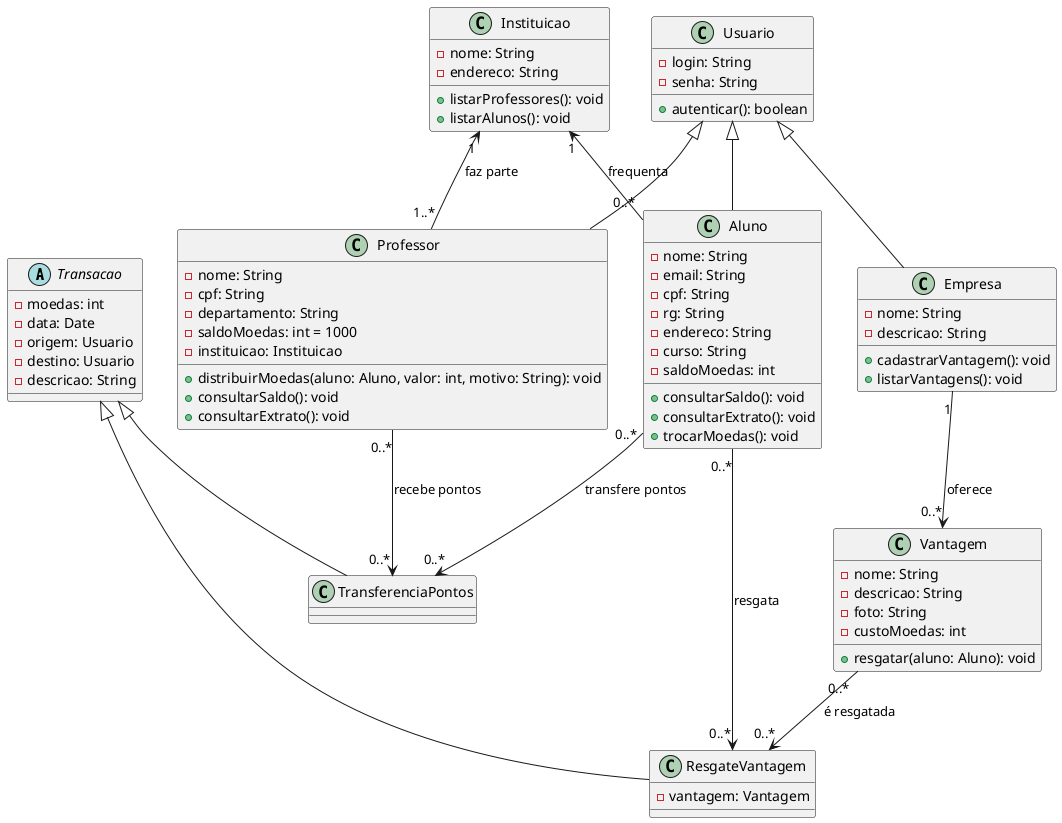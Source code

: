 @startuml
abstract class Transacao {
  - moedas: int
  - data: Date
  - origem: Usuario
  - destino: Usuario
  - descricao: String
}

class TransferenciaPontos extends Transacao {
}

class ResgateVantagem extends Transacao {
  - vantagem: Vantagem
}

class Usuario {
  - login: String
  - senha: String
  + autenticar(): boolean
}

class Aluno extends Usuario {
  - nome: String
  - email: String
  - cpf: String
  - rg: String
  - endereco: String
  - curso: String
  - saldoMoedas: int
  + consultarSaldo(): void
  + consultarExtrato(): void
  + trocarMoedas(): void
}

class Professor extends Usuario {
  - nome: String
  - cpf: String
  - departamento: String
  - saldoMoedas: int = 1000
  - instituicao: Instituicao
  + distribuirMoedas(aluno: Aluno, valor: int, motivo: String): void
  + consultarSaldo(): void
  + consultarExtrato(): void
}

class Empresa extends Usuario {
  - nome: String
  - descricao: String
  + cadastrarVantagem(): void
  + listarVantagens(): void
}

class Instituicao {
  - nome: String
  - endereco: String
  + listarProfessores(): void
  + listarAlunos(): void
}

class Vantagem {
  - nome: String
  - descricao: String
  - foto: String
  - custoMoedas: int
  + resgatar(aluno: Aluno): void
}

Instituicao "1" <-- "0..*" Aluno : "frequenta"
Instituicao "1" <-- "1..*" Professor : "faz parte"

Aluno "0..*" --> "0..*" TransferenciaPontos : "transfere pontos"
Professor "0..*" --> "0..*" TransferenciaPontos : "recebe pontos"

Aluno "0..*" --> "0..*" ResgateVantagem : "resgata"
Vantagem "0..*" --> "0..*" ResgateVantagem : "é resgatada"

Empresa "1" --> "0..*" Vantagem : "oferece"
@enduml
